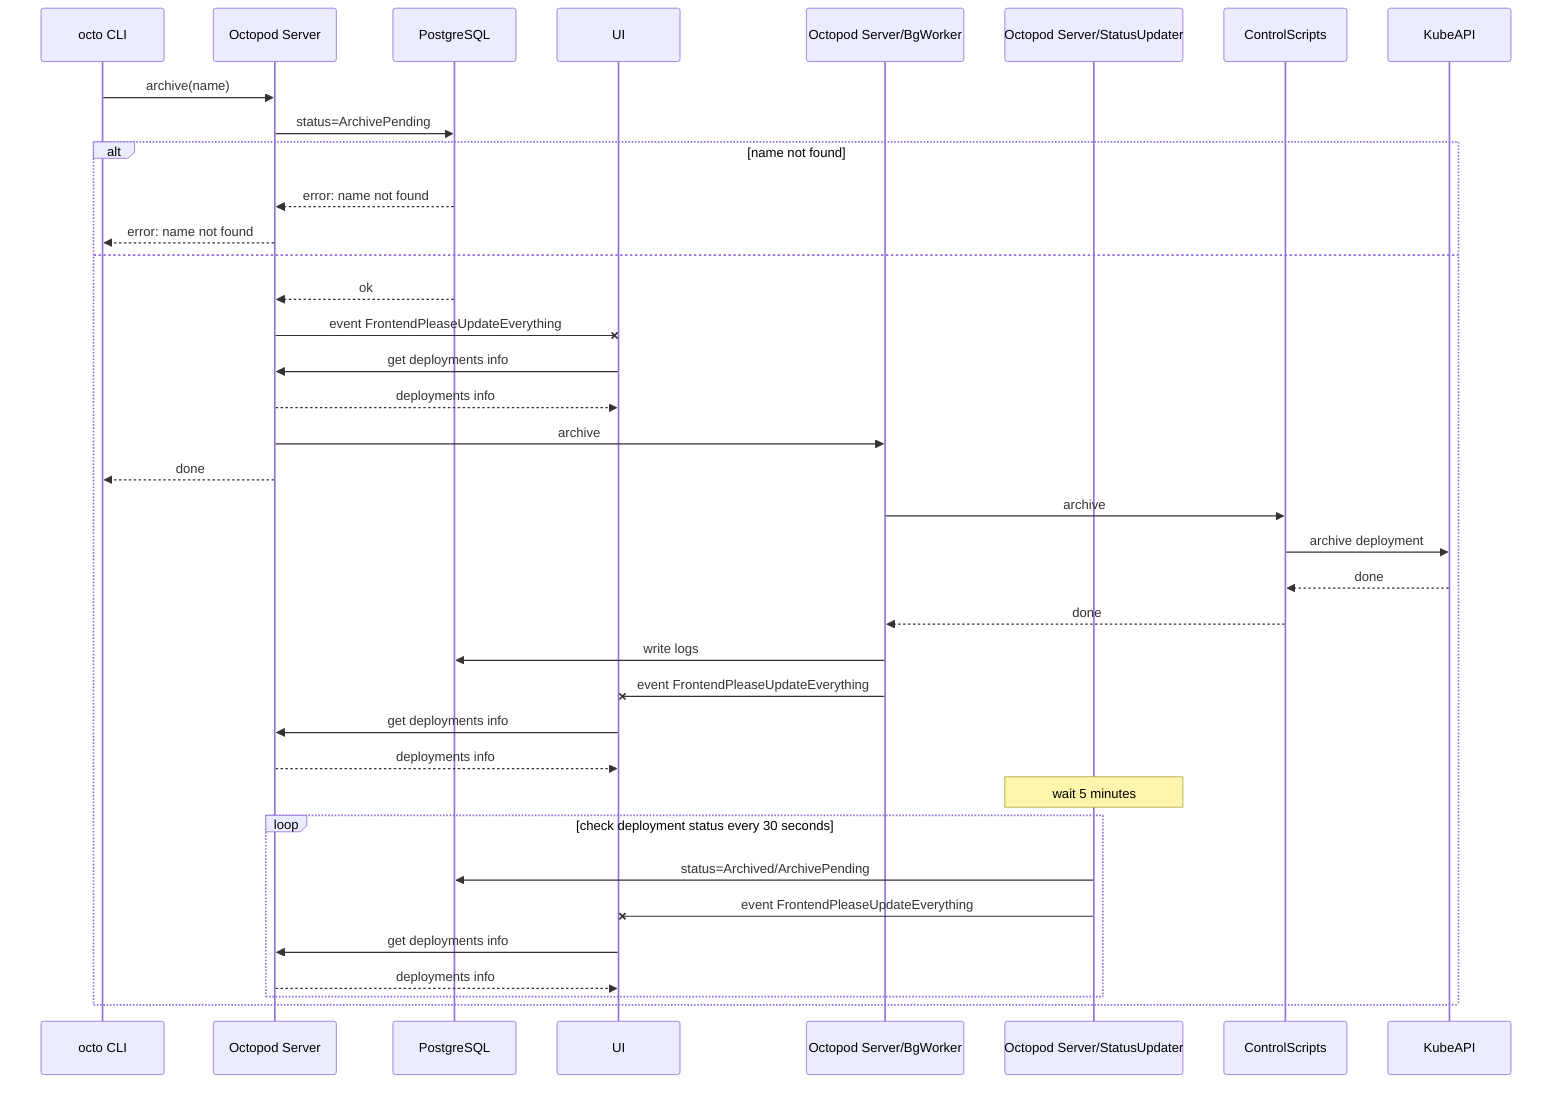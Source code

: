sequenceDiagram
    participant octo CLI
    participant Octopod Server
    participant PostgreSQL
    participant UI
    participant Octopod Server/BgWorker
    participant Octopod Server/StatusUpdater
    participant ControlScripts
    participant KubeAPI
    octo CLI->>Octopod Server: archive(name)
    Octopod Server->>PostgreSQL: status=ArchivePending
    alt name not found
        PostgreSQL-->>Octopod Server: error: name not found
        Octopod Server-->>octo CLI: error: name not found
    else
        PostgreSQL-->>Octopod Server: ok
        Octopod Server-xUI: event FrontendPleaseUpdateEverything
        UI->>Octopod Server: get deployments info
        Octopod Server-->>UI: deployments info
        Octopod Server->>Octopod Server/BgWorker: archive
        Octopod Server-->>octo CLI: done
        Octopod Server/BgWorker->>ControlScripts: archive
        ControlScripts->>KubeAPI: archive deployment
        KubeAPI-->>ControlScripts: done
        ControlScripts-->>Octopod Server/BgWorker: done
        Octopod Server/BgWorker->>PostgreSQL: write logs
        Octopod Server/BgWorker-xUI: event FrontendPleaseUpdateEverything
        UI->>Octopod Server: get deployments info
        Octopod Server-->>UI: deployments info
        Note over Octopod Server/StatusUpdater: wait 5 minutes
        loop check deployment status every 30 seconds
            Octopod Server/StatusUpdater->>PostgreSQL: status=Archived/ArchivePending
            Octopod Server/StatusUpdater-xUI: event FrontendPleaseUpdateEverything
            UI->>Octopod Server: get deployments info
            Octopod Server-->>UI: deployments info
        end
    end
